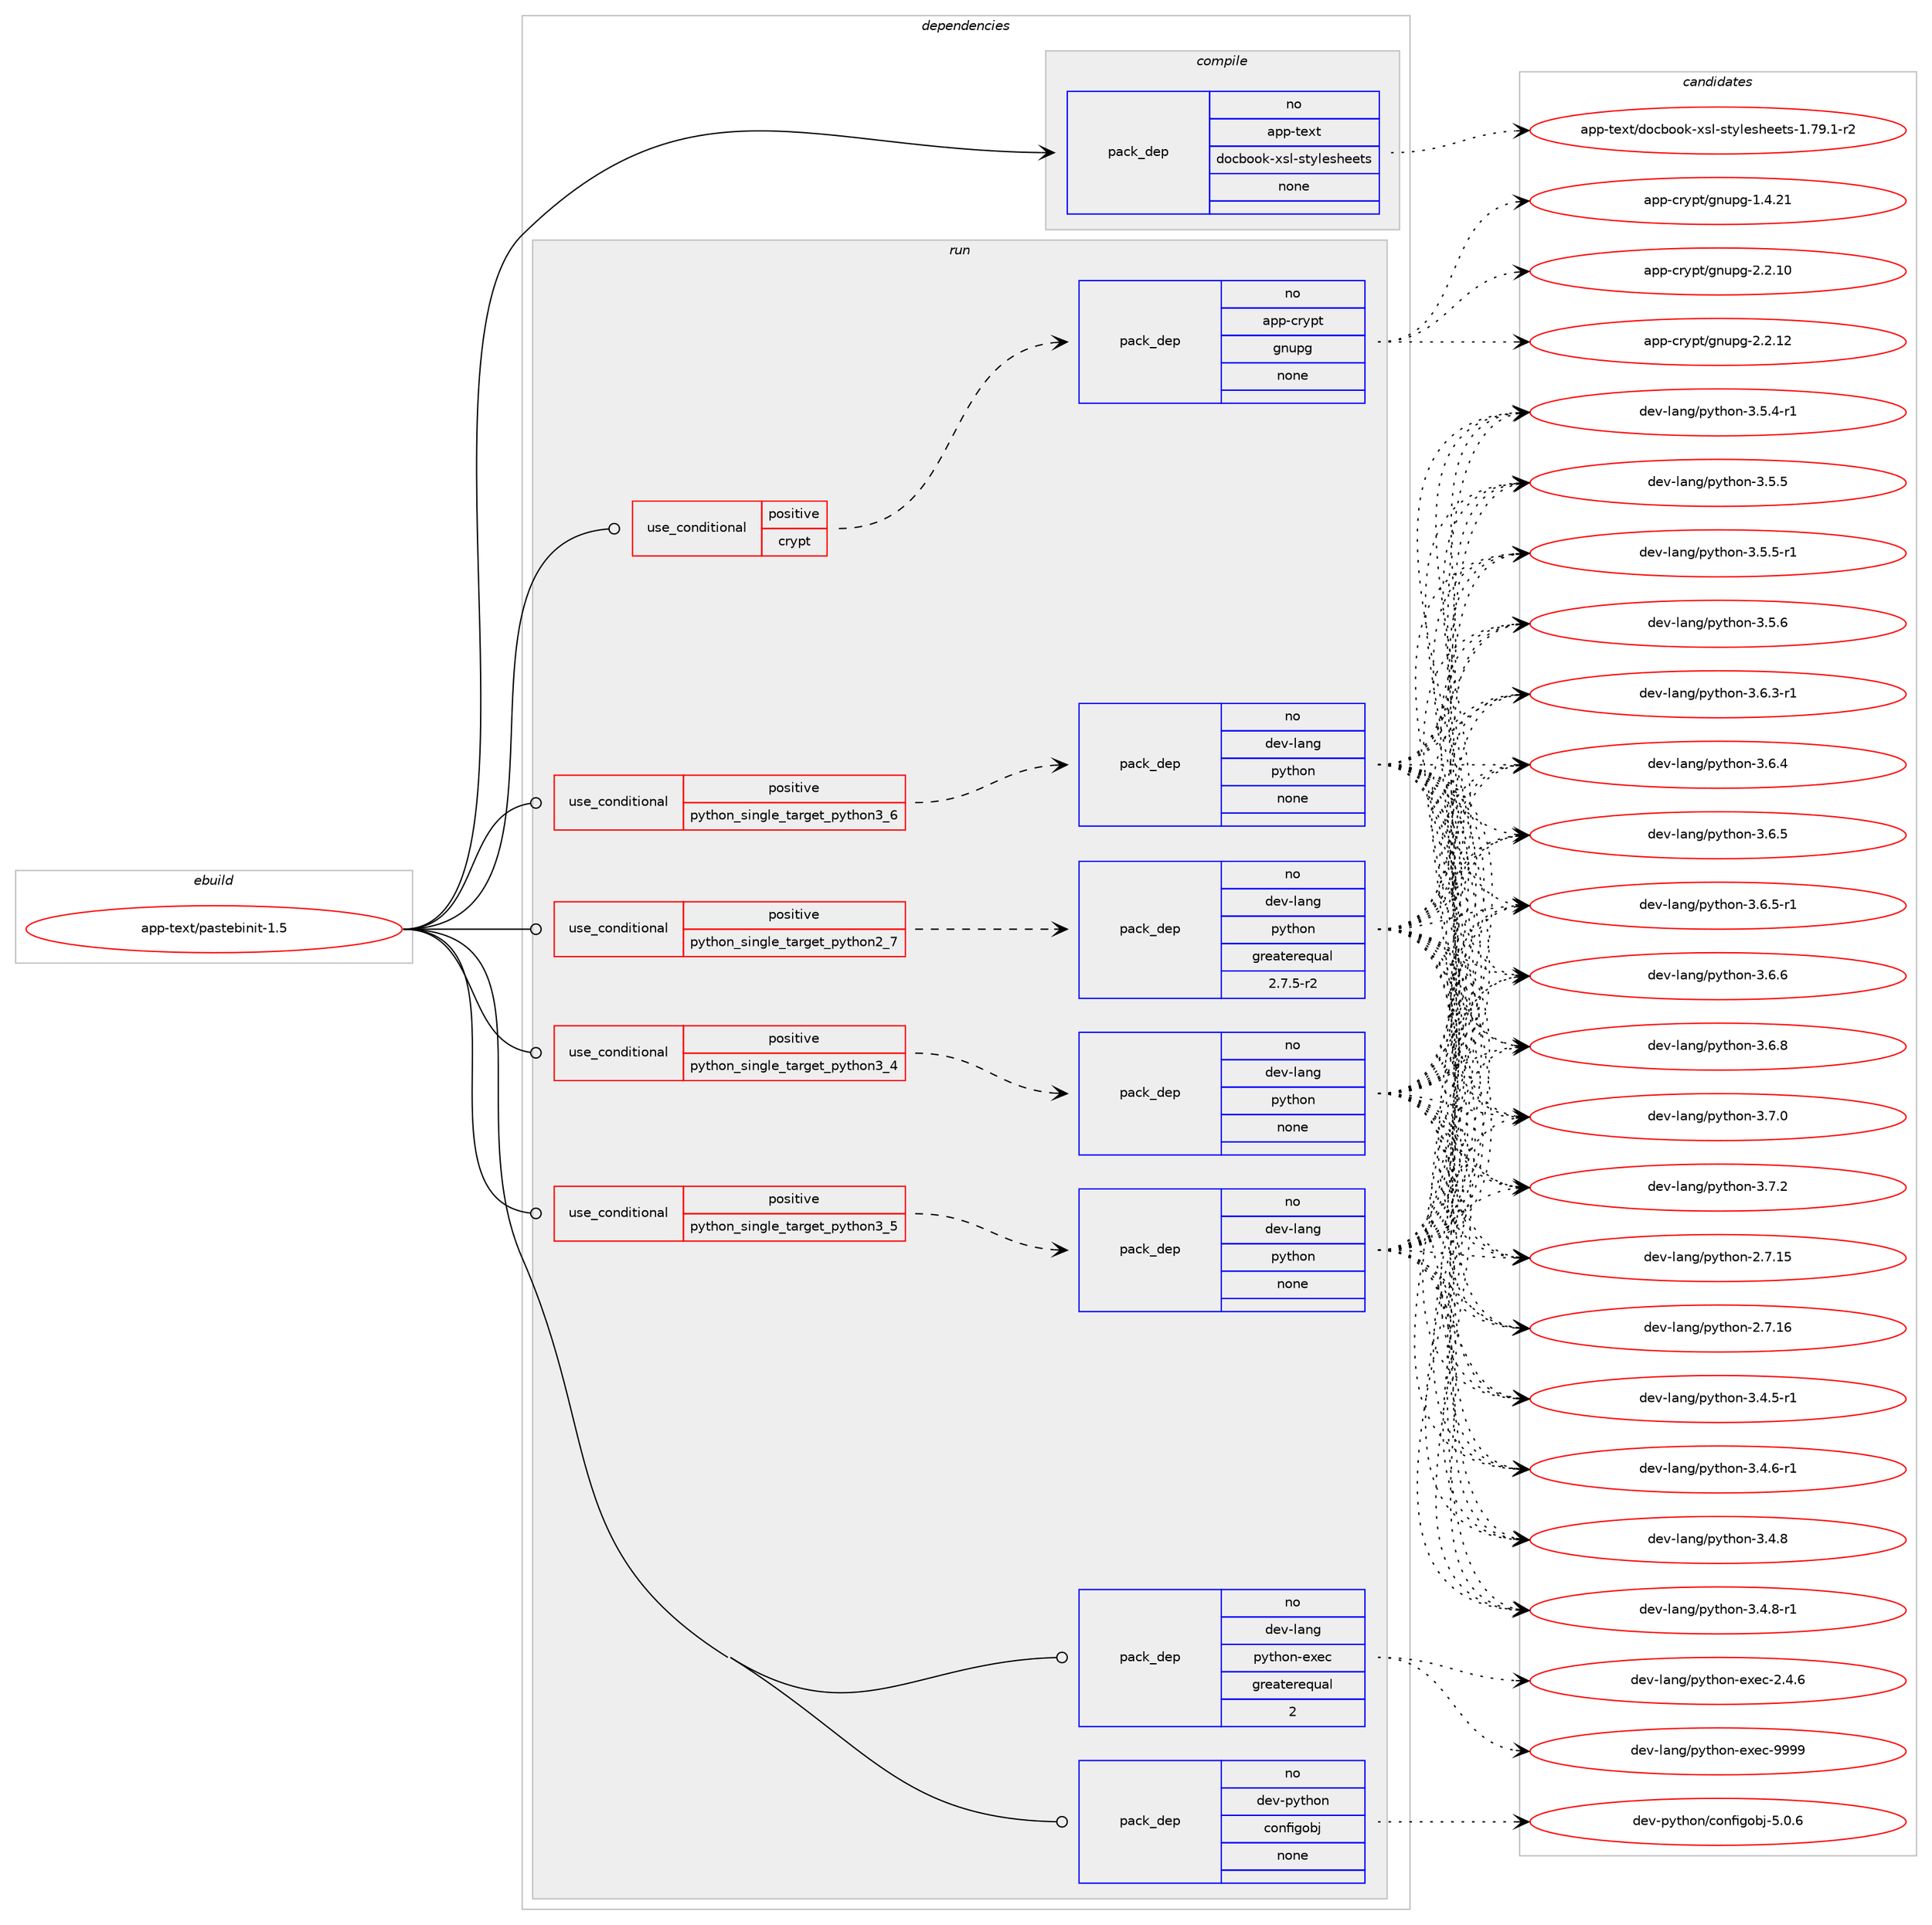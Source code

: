 digraph prolog {

# *************
# Graph options
# *************

newrank=true;
concentrate=true;
compound=true;
graph [rankdir=LR,fontname=Helvetica,fontsize=10,ranksep=1.5];#, ranksep=2.5, nodesep=0.2];
edge  [arrowhead=vee];
node  [fontname=Helvetica,fontsize=10];

# **********
# The ebuild
# **********

subgraph cluster_leftcol {
color=gray;
rank=same;
label=<<i>ebuild</i>>;
id [label="app-text/pastebinit-1.5", color=red, width=4, href="../app-text/pastebinit-1.5.svg"];
}

# ****************
# The dependencies
# ****************

subgraph cluster_midcol {
color=gray;
label=<<i>dependencies</i>>;
subgraph cluster_compile {
fillcolor="#eeeeee";
style=filled;
label=<<i>compile</i>>;
subgraph pack935038 {
dependency1311408 [label=<<TABLE BORDER="0" CELLBORDER="1" CELLSPACING="0" CELLPADDING="4" WIDTH="220"><TR><TD ROWSPAN="6" CELLPADDING="30">pack_dep</TD></TR><TR><TD WIDTH="110">no</TD></TR><TR><TD>app-text</TD></TR><TR><TD>docbook-xsl-stylesheets</TD></TR><TR><TD>none</TD></TR><TR><TD></TD></TR></TABLE>>, shape=none, color=blue];
}
id:e -> dependency1311408:w [weight=20,style="solid",arrowhead="vee"];
}
subgraph cluster_compileandrun {
fillcolor="#eeeeee";
style=filled;
label=<<i>compile and run</i>>;
}
subgraph cluster_run {
fillcolor="#eeeeee";
style=filled;
label=<<i>run</i>>;
subgraph cond355837 {
dependency1311409 [label=<<TABLE BORDER="0" CELLBORDER="1" CELLSPACING="0" CELLPADDING="4"><TR><TD ROWSPAN="3" CELLPADDING="10">use_conditional</TD></TR><TR><TD>positive</TD></TR><TR><TD>crypt</TD></TR></TABLE>>, shape=none, color=red];
subgraph pack935039 {
dependency1311410 [label=<<TABLE BORDER="0" CELLBORDER="1" CELLSPACING="0" CELLPADDING="4" WIDTH="220"><TR><TD ROWSPAN="6" CELLPADDING="30">pack_dep</TD></TR><TR><TD WIDTH="110">no</TD></TR><TR><TD>app-crypt</TD></TR><TR><TD>gnupg</TD></TR><TR><TD>none</TD></TR><TR><TD></TD></TR></TABLE>>, shape=none, color=blue];
}
dependency1311409:e -> dependency1311410:w [weight=20,style="dashed",arrowhead="vee"];
}
id:e -> dependency1311409:w [weight=20,style="solid",arrowhead="odot"];
subgraph cond355838 {
dependency1311411 [label=<<TABLE BORDER="0" CELLBORDER="1" CELLSPACING="0" CELLPADDING="4"><TR><TD ROWSPAN="3" CELLPADDING="10">use_conditional</TD></TR><TR><TD>positive</TD></TR><TR><TD>python_single_target_python2_7</TD></TR></TABLE>>, shape=none, color=red];
subgraph pack935040 {
dependency1311412 [label=<<TABLE BORDER="0" CELLBORDER="1" CELLSPACING="0" CELLPADDING="4" WIDTH="220"><TR><TD ROWSPAN="6" CELLPADDING="30">pack_dep</TD></TR><TR><TD WIDTH="110">no</TD></TR><TR><TD>dev-lang</TD></TR><TR><TD>python</TD></TR><TR><TD>greaterequal</TD></TR><TR><TD>2.7.5-r2</TD></TR></TABLE>>, shape=none, color=blue];
}
dependency1311411:e -> dependency1311412:w [weight=20,style="dashed",arrowhead="vee"];
}
id:e -> dependency1311411:w [weight=20,style="solid",arrowhead="odot"];
subgraph cond355839 {
dependency1311413 [label=<<TABLE BORDER="0" CELLBORDER="1" CELLSPACING="0" CELLPADDING="4"><TR><TD ROWSPAN="3" CELLPADDING="10">use_conditional</TD></TR><TR><TD>positive</TD></TR><TR><TD>python_single_target_python3_4</TD></TR></TABLE>>, shape=none, color=red];
subgraph pack935041 {
dependency1311414 [label=<<TABLE BORDER="0" CELLBORDER="1" CELLSPACING="0" CELLPADDING="4" WIDTH="220"><TR><TD ROWSPAN="6" CELLPADDING="30">pack_dep</TD></TR><TR><TD WIDTH="110">no</TD></TR><TR><TD>dev-lang</TD></TR><TR><TD>python</TD></TR><TR><TD>none</TD></TR><TR><TD></TD></TR></TABLE>>, shape=none, color=blue];
}
dependency1311413:e -> dependency1311414:w [weight=20,style="dashed",arrowhead="vee"];
}
id:e -> dependency1311413:w [weight=20,style="solid",arrowhead="odot"];
subgraph cond355840 {
dependency1311415 [label=<<TABLE BORDER="0" CELLBORDER="1" CELLSPACING="0" CELLPADDING="4"><TR><TD ROWSPAN="3" CELLPADDING="10">use_conditional</TD></TR><TR><TD>positive</TD></TR><TR><TD>python_single_target_python3_5</TD></TR></TABLE>>, shape=none, color=red];
subgraph pack935042 {
dependency1311416 [label=<<TABLE BORDER="0" CELLBORDER="1" CELLSPACING="0" CELLPADDING="4" WIDTH="220"><TR><TD ROWSPAN="6" CELLPADDING="30">pack_dep</TD></TR><TR><TD WIDTH="110">no</TD></TR><TR><TD>dev-lang</TD></TR><TR><TD>python</TD></TR><TR><TD>none</TD></TR><TR><TD></TD></TR></TABLE>>, shape=none, color=blue];
}
dependency1311415:e -> dependency1311416:w [weight=20,style="dashed",arrowhead="vee"];
}
id:e -> dependency1311415:w [weight=20,style="solid",arrowhead="odot"];
subgraph cond355841 {
dependency1311417 [label=<<TABLE BORDER="0" CELLBORDER="1" CELLSPACING="0" CELLPADDING="4"><TR><TD ROWSPAN="3" CELLPADDING="10">use_conditional</TD></TR><TR><TD>positive</TD></TR><TR><TD>python_single_target_python3_6</TD></TR></TABLE>>, shape=none, color=red];
subgraph pack935043 {
dependency1311418 [label=<<TABLE BORDER="0" CELLBORDER="1" CELLSPACING="0" CELLPADDING="4" WIDTH="220"><TR><TD ROWSPAN="6" CELLPADDING="30">pack_dep</TD></TR><TR><TD WIDTH="110">no</TD></TR><TR><TD>dev-lang</TD></TR><TR><TD>python</TD></TR><TR><TD>none</TD></TR><TR><TD></TD></TR></TABLE>>, shape=none, color=blue];
}
dependency1311417:e -> dependency1311418:w [weight=20,style="dashed",arrowhead="vee"];
}
id:e -> dependency1311417:w [weight=20,style="solid",arrowhead="odot"];
subgraph pack935044 {
dependency1311419 [label=<<TABLE BORDER="0" CELLBORDER="1" CELLSPACING="0" CELLPADDING="4" WIDTH="220"><TR><TD ROWSPAN="6" CELLPADDING="30">pack_dep</TD></TR><TR><TD WIDTH="110">no</TD></TR><TR><TD>dev-lang</TD></TR><TR><TD>python-exec</TD></TR><TR><TD>greaterequal</TD></TR><TR><TD>2</TD></TR></TABLE>>, shape=none, color=blue];
}
id:e -> dependency1311419:w [weight=20,style="solid",arrowhead="odot"];
subgraph pack935045 {
dependency1311420 [label=<<TABLE BORDER="0" CELLBORDER="1" CELLSPACING="0" CELLPADDING="4" WIDTH="220"><TR><TD ROWSPAN="6" CELLPADDING="30">pack_dep</TD></TR><TR><TD WIDTH="110">no</TD></TR><TR><TD>dev-python</TD></TR><TR><TD>configobj</TD></TR><TR><TD>none</TD></TR><TR><TD></TD></TR></TABLE>>, shape=none, color=blue];
}
id:e -> dependency1311420:w [weight=20,style="solid",arrowhead="odot"];
}
}

# **************
# The candidates
# **************

subgraph cluster_choices {
rank=same;
color=gray;
label=<<i>candidates</i>>;

subgraph choice935038 {
color=black;
nodesep=1;
choice97112112451161011201164710011199981111111074512011510845115116121108101115104101101116115454946555746494511450 [label="app-text/docbook-xsl-stylesheets-1.79.1-r2", color=red, width=4,href="../app-text/docbook-xsl-stylesheets-1.79.1-r2.svg"];
dependency1311408:e -> choice97112112451161011201164710011199981111111074512011510845115116121108101115104101101116115454946555746494511450:w [style=dotted,weight="100"];
}
subgraph choice935039 {
color=black;
nodesep=1;
choice9711211245991141211121164710311011711210345494652465049 [label="app-crypt/gnupg-1.4.21", color=red, width=4,href="../app-crypt/gnupg-1.4.21.svg"];
choice9711211245991141211121164710311011711210345504650464948 [label="app-crypt/gnupg-2.2.10", color=red, width=4,href="../app-crypt/gnupg-2.2.10.svg"];
choice9711211245991141211121164710311011711210345504650464950 [label="app-crypt/gnupg-2.2.12", color=red, width=4,href="../app-crypt/gnupg-2.2.12.svg"];
dependency1311410:e -> choice9711211245991141211121164710311011711210345494652465049:w [style=dotted,weight="100"];
dependency1311410:e -> choice9711211245991141211121164710311011711210345504650464948:w [style=dotted,weight="100"];
dependency1311410:e -> choice9711211245991141211121164710311011711210345504650464950:w [style=dotted,weight="100"];
}
subgraph choice935040 {
color=black;
nodesep=1;
choice10010111845108971101034711212111610411111045504655464953 [label="dev-lang/python-2.7.15", color=red, width=4,href="../dev-lang/python-2.7.15.svg"];
choice10010111845108971101034711212111610411111045504655464954 [label="dev-lang/python-2.7.16", color=red, width=4,href="../dev-lang/python-2.7.16.svg"];
choice1001011184510897110103471121211161041111104551465246534511449 [label="dev-lang/python-3.4.5-r1", color=red, width=4,href="../dev-lang/python-3.4.5-r1.svg"];
choice1001011184510897110103471121211161041111104551465246544511449 [label="dev-lang/python-3.4.6-r1", color=red, width=4,href="../dev-lang/python-3.4.6-r1.svg"];
choice100101118451089711010347112121116104111110455146524656 [label="dev-lang/python-3.4.8", color=red, width=4,href="../dev-lang/python-3.4.8.svg"];
choice1001011184510897110103471121211161041111104551465246564511449 [label="dev-lang/python-3.4.8-r1", color=red, width=4,href="../dev-lang/python-3.4.8-r1.svg"];
choice1001011184510897110103471121211161041111104551465346524511449 [label="dev-lang/python-3.5.4-r1", color=red, width=4,href="../dev-lang/python-3.5.4-r1.svg"];
choice100101118451089711010347112121116104111110455146534653 [label="dev-lang/python-3.5.5", color=red, width=4,href="../dev-lang/python-3.5.5.svg"];
choice1001011184510897110103471121211161041111104551465346534511449 [label="dev-lang/python-3.5.5-r1", color=red, width=4,href="../dev-lang/python-3.5.5-r1.svg"];
choice100101118451089711010347112121116104111110455146534654 [label="dev-lang/python-3.5.6", color=red, width=4,href="../dev-lang/python-3.5.6.svg"];
choice1001011184510897110103471121211161041111104551465446514511449 [label="dev-lang/python-3.6.3-r1", color=red, width=4,href="../dev-lang/python-3.6.3-r1.svg"];
choice100101118451089711010347112121116104111110455146544652 [label="dev-lang/python-3.6.4", color=red, width=4,href="../dev-lang/python-3.6.4.svg"];
choice100101118451089711010347112121116104111110455146544653 [label="dev-lang/python-3.6.5", color=red, width=4,href="../dev-lang/python-3.6.5.svg"];
choice1001011184510897110103471121211161041111104551465446534511449 [label="dev-lang/python-3.6.5-r1", color=red, width=4,href="../dev-lang/python-3.6.5-r1.svg"];
choice100101118451089711010347112121116104111110455146544654 [label="dev-lang/python-3.6.6", color=red, width=4,href="../dev-lang/python-3.6.6.svg"];
choice100101118451089711010347112121116104111110455146544656 [label="dev-lang/python-3.6.8", color=red, width=4,href="../dev-lang/python-3.6.8.svg"];
choice100101118451089711010347112121116104111110455146554648 [label="dev-lang/python-3.7.0", color=red, width=4,href="../dev-lang/python-3.7.0.svg"];
choice100101118451089711010347112121116104111110455146554650 [label="dev-lang/python-3.7.2", color=red, width=4,href="../dev-lang/python-3.7.2.svg"];
dependency1311412:e -> choice10010111845108971101034711212111610411111045504655464953:w [style=dotted,weight="100"];
dependency1311412:e -> choice10010111845108971101034711212111610411111045504655464954:w [style=dotted,weight="100"];
dependency1311412:e -> choice1001011184510897110103471121211161041111104551465246534511449:w [style=dotted,weight="100"];
dependency1311412:e -> choice1001011184510897110103471121211161041111104551465246544511449:w [style=dotted,weight="100"];
dependency1311412:e -> choice100101118451089711010347112121116104111110455146524656:w [style=dotted,weight="100"];
dependency1311412:e -> choice1001011184510897110103471121211161041111104551465246564511449:w [style=dotted,weight="100"];
dependency1311412:e -> choice1001011184510897110103471121211161041111104551465346524511449:w [style=dotted,weight="100"];
dependency1311412:e -> choice100101118451089711010347112121116104111110455146534653:w [style=dotted,weight="100"];
dependency1311412:e -> choice1001011184510897110103471121211161041111104551465346534511449:w [style=dotted,weight="100"];
dependency1311412:e -> choice100101118451089711010347112121116104111110455146534654:w [style=dotted,weight="100"];
dependency1311412:e -> choice1001011184510897110103471121211161041111104551465446514511449:w [style=dotted,weight="100"];
dependency1311412:e -> choice100101118451089711010347112121116104111110455146544652:w [style=dotted,weight="100"];
dependency1311412:e -> choice100101118451089711010347112121116104111110455146544653:w [style=dotted,weight="100"];
dependency1311412:e -> choice1001011184510897110103471121211161041111104551465446534511449:w [style=dotted,weight="100"];
dependency1311412:e -> choice100101118451089711010347112121116104111110455146544654:w [style=dotted,weight="100"];
dependency1311412:e -> choice100101118451089711010347112121116104111110455146544656:w [style=dotted,weight="100"];
dependency1311412:e -> choice100101118451089711010347112121116104111110455146554648:w [style=dotted,weight="100"];
dependency1311412:e -> choice100101118451089711010347112121116104111110455146554650:w [style=dotted,weight="100"];
}
subgraph choice935041 {
color=black;
nodesep=1;
choice10010111845108971101034711212111610411111045504655464953 [label="dev-lang/python-2.7.15", color=red, width=4,href="../dev-lang/python-2.7.15.svg"];
choice10010111845108971101034711212111610411111045504655464954 [label="dev-lang/python-2.7.16", color=red, width=4,href="../dev-lang/python-2.7.16.svg"];
choice1001011184510897110103471121211161041111104551465246534511449 [label="dev-lang/python-3.4.5-r1", color=red, width=4,href="../dev-lang/python-3.4.5-r1.svg"];
choice1001011184510897110103471121211161041111104551465246544511449 [label="dev-lang/python-3.4.6-r1", color=red, width=4,href="../dev-lang/python-3.4.6-r1.svg"];
choice100101118451089711010347112121116104111110455146524656 [label="dev-lang/python-3.4.8", color=red, width=4,href="../dev-lang/python-3.4.8.svg"];
choice1001011184510897110103471121211161041111104551465246564511449 [label="dev-lang/python-3.4.8-r1", color=red, width=4,href="../dev-lang/python-3.4.8-r1.svg"];
choice1001011184510897110103471121211161041111104551465346524511449 [label="dev-lang/python-3.5.4-r1", color=red, width=4,href="../dev-lang/python-3.5.4-r1.svg"];
choice100101118451089711010347112121116104111110455146534653 [label="dev-lang/python-3.5.5", color=red, width=4,href="../dev-lang/python-3.5.5.svg"];
choice1001011184510897110103471121211161041111104551465346534511449 [label="dev-lang/python-3.5.5-r1", color=red, width=4,href="../dev-lang/python-3.5.5-r1.svg"];
choice100101118451089711010347112121116104111110455146534654 [label="dev-lang/python-3.5.6", color=red, width=4,href="../dev-lang/python-3.5.6.svg"];
choice1001011184510897110103471121211161041111104551465446514511449 [label="dev-lang/python-3.6.3-r1", color=red, width=4,href="../dev-lang/python-3.6.3-r1.svg"];
choice100101118451089711010347112121116104111110455146544652 [label="dev-lang/python-3.6.4", color=red, width=4,href="../dev-lang/python-3.6.4.svg"];
choice100101118451089711010347112121116104111110455146544653 [label="dev-lang/python-3.6.5", color=red, width=4,href="../dev-lang/python-3.6.5.svg"];
choice1001011184510897110103471121211161041111104551465446534511449 [label="dev-lang/python-3.6.5-r1", color=red, width=4,href="../dev-lang/python-3.6.5-r1.svg"];
choice100101118451089711010347112121116104111110455146544654 [label="dev-lang/python-3.6.6", color=red, width=4,href="../dev-lang/python-3.6.6.svg"];
choice100101118451089711010347112121116104111110455146544656 [label="dev-lang/python-3.6.8", color=red, width=4,href="../dev-lang/python-3.6.8.svg"];
choice100101118451089711010347112121116104111110455146554648 [label="dev-lang/python-3.7.0", color=red, width=4,href="../dev-lang/python-3.7.0.svg"];
choice100101118451089711010347112121116104111110455146554650 [label="dev-lang/python-3.7.2", color=red, width=4,href="../dev-lang/python-3.7.2.svg"];
dependency1311414:e -> choice10010111845108971101034711212111610411111045504655464953:w [style=dotted,weight="100"];
dependency1311414:e -> choice10010111845108971101034711212111610411111045504655464954:w [style=dotted,weight="100"];
dependency1311414:e -> choice1001011184510897110103471121211161041111104551465246534511449:w [style=dotted,weight="100"];
dependency1311414:e -> choice1001011184510897110103471121211161041111104551465246544511449:w [style=dotted,weight="100"];
dependency1311414:e -> choice100101118451089711010347112121116104111110455146524656:w [style=dotted,weight="100"];
dependency1311414:e -> choice1001011184510897110103471121211161041111104551465246564511449:w [style=dotted,weight="100"];
dependency1311414:e -> choice1001011184510897110103471121211161041111104551465346524511449:w [style=dotted,weight="100"];
dependency1311414:e -> choice100101118451089711010347112121116104111110455146534653:w [style=dotted,weight="100"];
dependency1311414:e -> choice1001011184510897110103471121211161041111104551465346534511449:w [style=dotted,weight="100"];
dependency1311414:e -> choice100101118451089711010347112121116104111110455146534654:w [style=dotted,weight="100"];
dependency1311414:e -> choice1001011184510897110103471121211161041111104551465446514511449:w [style=dotted,weight="100"];
dependency1311414:e -> choice100101118451089711010347112121116104111110455146544652:w [style=dotted,weight="100"];
dependency1311414:e -> choice100101118451089711010347112121116104111110455146544653:w [style=dotted,weight="100"];
dependency1311414:e -> choice1001011184510897110103471121211161041111104551465446534511449:w [style=dotted,weight="100"];
dependency1311414:e -> choice100101118451089711010347112121116104111110455146544654:w [style=dotted,weight="100"];
dependency1311414:e -> choice100101118451089711010347112121116104111110455146544656:w [style=dotted,weight="100"];
dependency1311414:e -> choice100101118451089711010347112121116104111110455146554648:w [style=dotted,weight="100"];
dependency1311414:e -> choice100101118451089711010347112121116104111110455146554650:w [style=dotted,weight="100"];
}
subgraph choice935042 {
color=black;
nodesep=1;
choice10010111845108971101034711212111610411111045504655464953 [label="dev-lang/python-2.7.15", color=red, width=4,href="../dev-lang/python-2.7.15.svg"];
choice10010111845108971101034711212111610411111045504655464954 [label="dev-lang/python-2.7.16", color=red, width=4,href="../dev-lang/python-2.7.16.svg"];
choice1001011184510897110103471121211161041111104551465246534511449 [label="dev-lang/python-3.4.5-r1", color=red, width=4,href="../dev-lang/python-3.4.5-r1.svg"];
choice1001011184510897110103471121211161041111104551465246544511449 [label="dev-lang/python-3.4.6-r1", color=red, width=4,href="../dev-lang/python-3.4.6-r1.svg"];
choice100101118451089711010347112121116104111110455146524656 [label="dev-lang/python-3.4.8", color=red, width=4,href="../dev-lang/python-3.4.8.svg"];
choice1001011184510897110103471121211161041111104551465246564511449 [label="dev-lang/python-3.4.8-r1", color=red, width=4,href="../dev-lang/python-3.4.8-r1.svg"];
choice1001011184510897110103471121211161041111104551465346524511449 [label="dev-lang/python-3.5.4-r1", color=red, width=4,href="../dev-lang/python-3.5.4-r1.svg"];
choice100101118451089711010347112121116104111110455146534653 [label="dev-lang/python-3.5.5", color=red, width=4,href="../dev-lang/python-3.5.5.svg"];
choice1001011184510897110103471121211161041111104551465346534511449 [label="dev-lang/python-3.5.5-r1", color=red, width=4,href="../dev-lang/python-3.5.5-r1.svg"];
choice100101118451089711010347112121116104111110455146534654 [label="dev-lang/python-3.5.6", color=red, width=4,href="../dev-lang/python-3.5.6.svg"];
choice1001011184510897110103471121211161041111104551465446514511449 [label="dev-lang/python-3.6.3-r1", color=red, width=4,href="../dev-lang/python-3.6.3-r1.svg"];
choice100101118451089711010347112121116104111110455146544652 [label="dev-lang/python-3.6.4", color=red, width=4,href="../dev-lang/python-3.6.4.svg"];
choice100101118451089711010347112121116104111110455146544653 [label="dev-lang/python-3.6.5", color=red, width=4,href="../dev-lang/python-3.6.5.svg"];
choice1001011184510897110103471121211161041111104551465446534511449 [label="dev-lang/python-3.6.5-r1", color=red, width=4,href="../dev-lang/python-3.6.5-r1.svg"];
choice100101118451089711010347112121116104111110455146544654 [label="dev-lang/python-3.6.6", color=red, width=4,href="../dev-lang/python-3.6.6.svg"];
choice100101118451089711010347112121116104111110455146544656 [label="dev-lang/python-3.6.8", color=red, width=4,href="../dev-lang/python-3.6.8.svg"];
choice100101118451089711010347112121116104111110455146554648 [label="dev-lang/python-3.7.0", color=red, width=4,href="../dev-lang/python-3.7.0.svg"];
choice100101118451089711010347112121116104111110455146554650 [label="dev-lang/python-3.7.2", color=red, width=4,href="../dev-lang/python-3.7.2.svg"];
dependency1311416:e -> choice10010111845108971101034711212111610411111045504655464953:w [style=dotted,weight="100"];
dependency1311416:e -> choice10010111845108971101034711212111610411111045504655464954:w [style=dotted,weight="100"];
dependency1311416:e -> choice1001011184510897110103471121211161041111104551465246534511449:w [style=dotted,weight="100"];
dependency1311416:e -> choice1001011184510897110103471121211161041111104551465246544511449:w [style=dotted,weight="100"];
dependency1311416:e -> choice100101118451089711010347112121116104111110455146524656:w [style=dotted,weight="100"];
dependency1311416:e -> choice1001011184510897110103471121211161041111104551465246564511449:w [style=dotted,weight="100"];
dependency1311416:e -> choice1001011184510897110103471121211161041111104551465346524511449:w [style=dotted,weight="100"];
dependency1311416:e -> choice100101118451089711010347112121116104111110455146534653:w [style=dotted,weight="100"];
dependency1311416:e -> choice1001011184510897110103471121211161041111104551465346534511449:w [style=dotted,weight="100"];
dependency1311416:e -> choice100101118451089711010347112121116104111110455146534654:w [style=dotted,weight="100"];
dependency1311416:e -> choice1001011184510897110103471121211161041111104551465446514511449:w [style=dotted,weight="100"];
dependency1311416:e -> choice100101118451089711010347112121116104111110455146544652:w [style=dotted,weight="100"];
dependency1311416:e -> choice100101118451089711010347112121116104111110455146544653:w [style=dotted,weight="100"];
dependency1311416:e -> choice1001011184510897110103471121211161041111104551465446534511449:w [style=dotted,weight="100"];
dependency1311416:e -> choice100101118451089711010347112121116104111110455146544654:w [style=dotted,weight="100"];
dependency1311416:e -> choice100101118451089711010347112121116104111110455146544656:w [style=dotted,weight="100"];
dependency1311416:e -> choice100101118451089711010347112121116104111110455146554648:w [style=dotted,weight="100"];
dependency1311416:e -> choice100101118451089711010347112121116104111110455146554650:w [style=dotted,weight="100"];
}
subgraph choice935043 {
color=black;
nodesep=1;
choice10010111845108971101034711212111610411111045504655464953 [label="dev-lang/python-2.7.15", color=red, width=4,href="../dev-lang/python-2.7.15.svg"];
choice10010111845108971101034711212111610411111045504655464954 [label="dev-lang/python-2.7.16", color=red, width=4,href="../dev-lang/python-2.7.16.svg"];
choice1001011184510897110103471121211161041111104551465246534511449 [label="dev-lang/python-3.4.5-r1", color=red, width=4,href="../dev-lang/python-3.4.5-r1.svg"];
choice1001011184510897110103471121211161041111104551465246544511449 [label="dev-lang/python-3.4.6-r1", color=red, width=4,href="../dev-lang/python-3.4.6-r1.svg"];
choice100101118451089711010347112121116104111110455146524656 [label="dev-lang/python-3.4.8", color=red, width=4,href="../dev-lang/python-3.4.8.svg"];
choice1001011184510897110103471121211161041111104551465246564511449 [label="dev-lang/python-3.4.8-r1", color=red, width=4,href="../dev-lang/python-3.4.8-r1.svg"];
choice1001011184510897110103471121211161041111104551465346524511449 [label="dev-lang/python-3.5.4-r1", color=red, width=4,href="../dev-lang/python-3.5.4-r1.svg"];
choice100101118451089711010347112121116104111110455146534653 [label="dev-lang/python-3.5.5", color=red, width=4,href="../dev-lang/python-3.5.5.svg"];
choice1001011184510897110103471121211161041111104551465346534511449 [label="dev-lang/python-3.5.5-r1", color=red, width=4,href="../dev-lang/python-3.5.5-r1.svg"];
choice100101118451089711010347112121116104111110455146534654 [label="dev-lang/python-3.5.6", color=red, width=4,href="../dev-lang/python-3.5.6.svg"];
choice1001011184510897110103471121211161041111104551465446514511449 [label="dev-lang/python-3.6.3-r1", color=red, width=4,href="../dev-lang/python-3.6.3-r1.svg"];
choice100101118451089711010347112121116104111110455146544652 [label="dev-lang/python-3.6.4", color=red, width=4,href="../dev-lang/python-3.6.4.svg"];
choice100101118451089711010347112121116104111110455146544653 [label="dev-lang/python-3.6.5", color=red, width=4,href="../dev-lang/python-3.6.5.svg"];
choice1001011184510897110103471121211161041111104551465446534511449 [label="dev-lang/python-3.6.5-r1", color=red, width=4,href="../dev-lang/python-3.6.5-r1.svg"];
choice100101118451089711010347112121116104111110455146544654 [label="dev-lang/python-3.6.6", color=red, width=4,href="../dev-lang/python-3.6.6.svg"];
choice100101118451089711010347112121116104111110455146544656 [label="dev-lang/python-3.6.8", color=red, width=4,href="../dev-lang/python-3.6.8.svg"];
choice100101118451089711010347112121116104111110455146554648 [label="dev-lang/python-3.7.0", color=red, width=4,href="../dev-lang/python-3.7.0.svg"];
choice100101118451089711010347112121116104111110455146554650 [label="dev-lang/python-3.7.2", color=red, width=4,href="../dev-lang/python-3.7.2.svg"];
dependency1311418:e -> choice10010111845108971101034711212111610411111045504655464953:w [style=dotted,weight="100"];
dependency1311418:e -> choice10010111845108971101034711212111610411111045504655464954:w [style=dotted,weight="100"];
dependency1311418:e -> choice1001011184510897110103471121211161041111104551465246534511449:w [style=dotted,weight="100"];
dependency1311418:e -> choice1001011184510897110103471121211161041111104551465246544511449:w [style=dotted,weight="100"];
dependency1311418:e -> choice100101118451089711010347112121116104111110455146524656:w [style=dotted,weight="100"];
dependency1311418:e -> choice1001011184510897110103471121211161041111104551465246564511449:w [style=dotted,weight="100"];
dependency1311418:e -> choice1001011184510897110103471121211161041111104551465346524511449:w [style=dotted,weight="100"];
dependency1311418:e -> choice100101118451089711010347112121116104111110455146534653:w [style=dotted,weight="100"];
dependency1311418:e -> choice1001011184510897110103471121211161041111104551465346534511449:w [style=dotted,weight="100"];
dependency1311418:e -> choice100101118451089711010347112121116104111110455146534654:w [style=dotted,weight="100"];
dependency1311418:e -> choice1001011184510897110103471121211161041111104551465446514511449:w [style=dotted,weight="100"];
dependency1311418:e -> choice100101118451089711010347112121116104111110455146544652:w [style=dotted,weight="100"];
dependency1311418:e -> choice100101118451089711010347112121116104111110455146544653:w [style=dotted,weight="100"];
dependency1311418:e -> choice1001011184510897110103471121211161041111104551465446534511449:w [style=dotted,weight="100"];
dependency1311418:e -> choice100101118451089711010347112121116104111110455146544654:w [style=dotted,weight="100"];
dependency1311418:e -> choice100101118451089711010347112121116104111110455146544656:w [style=dotted,weight="100"];
dependency1311418:e -> choice100101118451089711010347112121116104111110455146554648:w [style=dotted,weight="100"];
dependency1311418:e -> choice100101118451089711010347112121116104111110455146554650:w [style=dotted,weight="100"];
}
subgraph choice935044 {
color=black;
nodesep=1;
choice1001011184510897110103471121211161041111104510112010199455046524654 [label="dev-lang/python-exec-2.4.6", color=red, width=4,href="../dev-lang/python-exec-2.4.6.svg"];
choice10010111845108971101034711212111610411111045101120101994557575757 [label="dev-lang/python-exec-9999", color=red, width=4,href="../dev-lang/python-exec-9999.svg"];
dependency1311419:e -> choice1001011184510897110103471121211161041111104510112010199455046524654:w [style=dotted,weight="100"];
dependency1311419:e -> choice10010111845108971101034711212111610411111045101120101994557575757:w [style=dotted,weight="100"];
}
subgraph choice935045 {
color=black;
nodesep=1;
choice10010111845112121116104111110479911111010210510311198106455346484654 [label="dev-python/configobj-5.0.6", color=red, width=4,href="../dev-python/configobj-5.0.6.svg"];
dependency1311420:e -> choice10010111845112121116104111110479911111010210510311198106455346484654:w [style=dotted,weight="100"];
}
}

}
